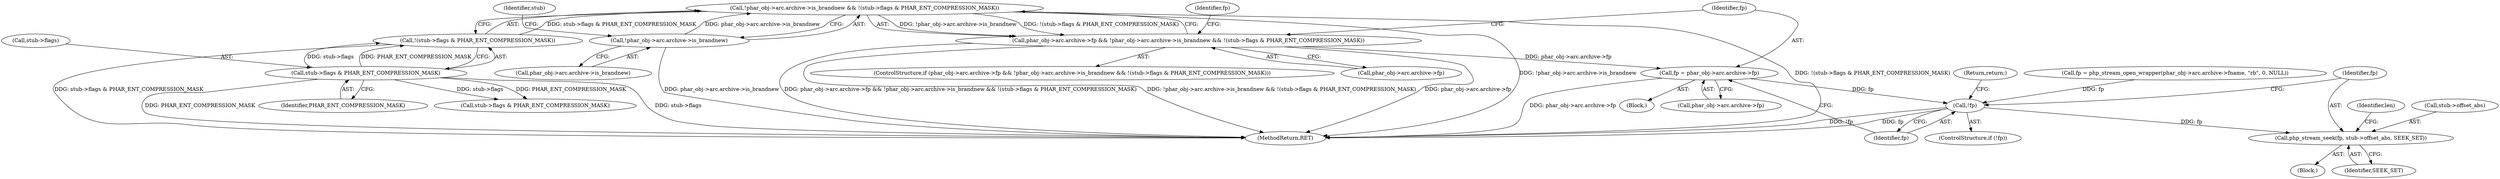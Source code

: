 digraph "0_php_bf58162ddf970f63502837f366930e44d6a992cf_5@API" {
"1000151" [label="(Call,!phar_obj->arc.archive->is_brandnew && !(stub->flags & PHAR_ENT_COMPRESSION_MASK))"];
"1000152" [label="(Call,!phar_obj->arc.archive->is_brandnew)"];
"1000160" [label="(Call,!(stub->flags & PHAR_ENT_COMPRESSION_MASK))"];
"1000161" [label="(Call,stub->flags & PHAR_ENT_COMPRESSION_MASK)"];
"1000143" [label="(Call,phar_obj->arc.archive->fp && !phar_obj->arc.archive->is_brandnew && !(stub->flags & PHAR_ENT_COMPRESSION_MASK))"];
"1000167" [label="(Call,fp = phar_obj->arc.archive->fp)"];
"1000229" [label="(Call,!fp)"];
"1000233" [label="(Call,php_stream_seek(fp, stub->offset_abs, SEEK_SET))"];
"1000143" [label="(Call,phar_obj->arc.archive->fp && !phar_obj->arc.archive->is_brandnew && !(stub->flags & PHAR_ENT_COMPRESSION_MASK))"];
"1000161" [label="(Call,stub->flags & PHAR_ENT_COMPRESSION_MASK)"];
"1000168" [label="(Identifier,fp)"];
"1000141" [label="(Block,)"];
"1000152" [label="(Call,!phar_obj->arc.archive->is_brandnew)"];
"1000166" [label="(Block,)"];
"1000230" [label="(Identifier,fp)"];
"1000142" [label="(ControlStructure,if (phar_obj->arc.archive->fp && !phar_obj->arc.archive->is_brandnew && !(stub->flags & PHAR_ENT_COMPRESSION_MASK)))"];
"1000251" [label="(MethodReturn,RET)"];
"1000162" [label="(Call,stub->flags)"];
"1000240" [label="(Identifier,len)"];
"1000234" [label="(Identifier,fp)"];
"1000144" [label="(Call,phar_obj->arc.archive->fp)"];
"1000229" [label="(Call,!fp)"];
"1000233" [label="(Call,php_stream_seek(fp, stub->offset_abs, SEEK_SET))"];
"1000235" [label="(Call,stub->offset_abs)"];
"1000196" [label="(Call,stub->flags & PHAR_ENT_COMPRESSION_MASK)"];
"1000228" [label="(ControlStructure,if (!fp))"];
"1000163" [label="(Identifier,stub)"];
"1000153" [label="(Call,phar_obj->arc.archive->is_brandnew)"];
"1000180" [label="(Call,fp = php_stream_open_wrapper(phar_obj->arc.archive->fname, \"rb\", 0, NULL))"];
"1000238" [label="(Identifier,SEEK_SET)"];
"1000232" [label="(Return,return;)"];
"1000160" [label="(Call,!(stub->flags & PHAR_ENT_COMPRESSION_MASK))"];
"1000181" [label="(Identifier,fp)"];
"1000167" [label="(Call,fp = phar_obj->arc.archive->fp)"];
"1000151" [label="(Call,!phar_obj->arc.archive->is_brandnew && !(stub->flags & PHAR_ENT_COMPRESSION_MASK))"];
"1000169" [label="(Call,phar_obj->arc.archive->fp)"];
"1000165" [label="(Identifier,PHAR_ENT_COMPRESSION_MASK)"];
"1000151" -> "1000143"  [label="AST: "];
"1000151" -> "1000152"  [label="CFG: "];
"1000151" -> "1000160"  [label="CFG: "];
"1000152" -> "1000151"  [label="AST: "];
"1000160" -> "1000151"  [label="AST: "];
"1000143" -> "1000151"  [label="CFG: "];
"1000151" -> "1000251"  [label="DDG: !phar_obj->arc.archive->is_brandnew"];
"1000151" -> "1000251"  [label="DDG: !(stub->flags & PHAR_ENT_COMPRESSION_MASK)"];
"1000151" -> "1000143"  [label="DDG: !phar_obj->arc.archive->is_brandnew"];
"1000151" -> "1000143"  [label="DDG: !(stub->flags & PHAR_ENT_COMPRESSION_MASK)"];
"1000152" -> "1000151"  [label="DDG: phar_obj->arc.archive->is_brandnew"];
"1000160" -> "1000151"  [label="DDG: stub->flags & PHAR_ENT_COMPRESSION_MASK"];
"1000152" -> "1000153"  [label="CFG: "];
"1000153" -> "1000152"  [label="AST: "];
"1000163" -> "1000152"  [label="CFG: "];
"1000152" -> "1000251"  [label="DDG: phar_obj->arc.archive->is_brandnew"];
"1000160" -> "1000161"  [label="CFG: "];
"1000161" -> "1000160"  [label="AST: "];
"1000160" -> "1000251"  [label="DDG: stub->flags & PHAR_ENT_COMPRESSION_MASK"];
"1000161" -> "1000160"  [label="DDG: stub->flags"];
"1000161" -> "1000160"  [label="DDG: PHAR_ENT_COMPRESSION_MASK"];
"1000161" -> "1000165"  [label="CFG: "];
"1000162" -> "1000161"  [label="AST: "];
"1000165" -> "1000161"  [label="AST: "];
"1000161" -> "1000251"  [label="DDG: stub->flags"];
"1000161" -> "1000251"  [label="DDG: PHAR_ENT_COMPRESSION_MASK"];
"1000161" -> "1000196"  [label="DDG: stub->flags"];
"1000161" -> "1000196"  [label="DDG: PHAR_ENT_COMPRESSION_MASK"];
"1000143" -> "1000142"  [label="AST: "];
"1000143" -> "1000144"  [label="CFG: "];
"1000144" -> "1000143"  [label="AST: "];
"1000168" -> "1000143"  [label="CFG: "];
"1000181" -> "1000143"  [label="CFG: "];
"1000143" -> "1000251"  [label="DDG: !phar_obj->arc.archive->is_brandnew && !(stub->flags & PHAR_ENT_COMPRESSION_MASK)"];
"1000143" -> "1000251"  [label="DDG: phar_obj->arc.archive->fp"];
"1000143" -> "1000251"  [label="DDG: phar_obj->arc.archive->fp && !phar_obj->arc.archive->is_brandnew && !(stub->flags & PHAR_ENT_COMPRESSION_MASK)"];
"1000143" -> "1000167"  [label="DDG: phar_obj->arc.archive->fp"];
"1000167" -> "1000166"  [label="AST: "];
"1000167" -> "1000169"  [label="CFG: "];
"1000168" -> "1000167"  [label="AST: "];
"1000169" -> "1000167"  [label="AST: "];
"1000230" -> "1000167"  [label="CFG: "];
"1000167" -> "1000251"  [label="DDG: phar_obj->arc.archive->fp"];
"1000167" -> "1000229"  [label="DDG: fp"];
"1000229" -> "1000228"  [label="AST: "];
"1000229" -> "1000230"  [label="CFG: "];
"1000230" -> "1000229"  [label="AST: "];
"1000232" -> "1000229"  [label="CFG: "];
"1000234" -> "1000229"  [label="CFG: "];
"1000229" -> "1000251"  [label="DDG: !fp"];
"1000229" -> "1000251"  [label="DDG: fp"];
"1000180" -> "1000229"  [label="DDG: fp"];
"1000229" -> "1000233"  [label="DDG: fp"];
"1000233" -> "1000141"  [label="AST: "];
"1000233" -> "1000238"  [label="CFG: "];
"1000234" -> "1000233"  [label="AST: "];
"1000235" -> "1000233"  [label="AST: "];
"1000238" -> "1000233"  [label="AST: "];
"1000240" -> "1000233"  [label="CFG: "];
}
